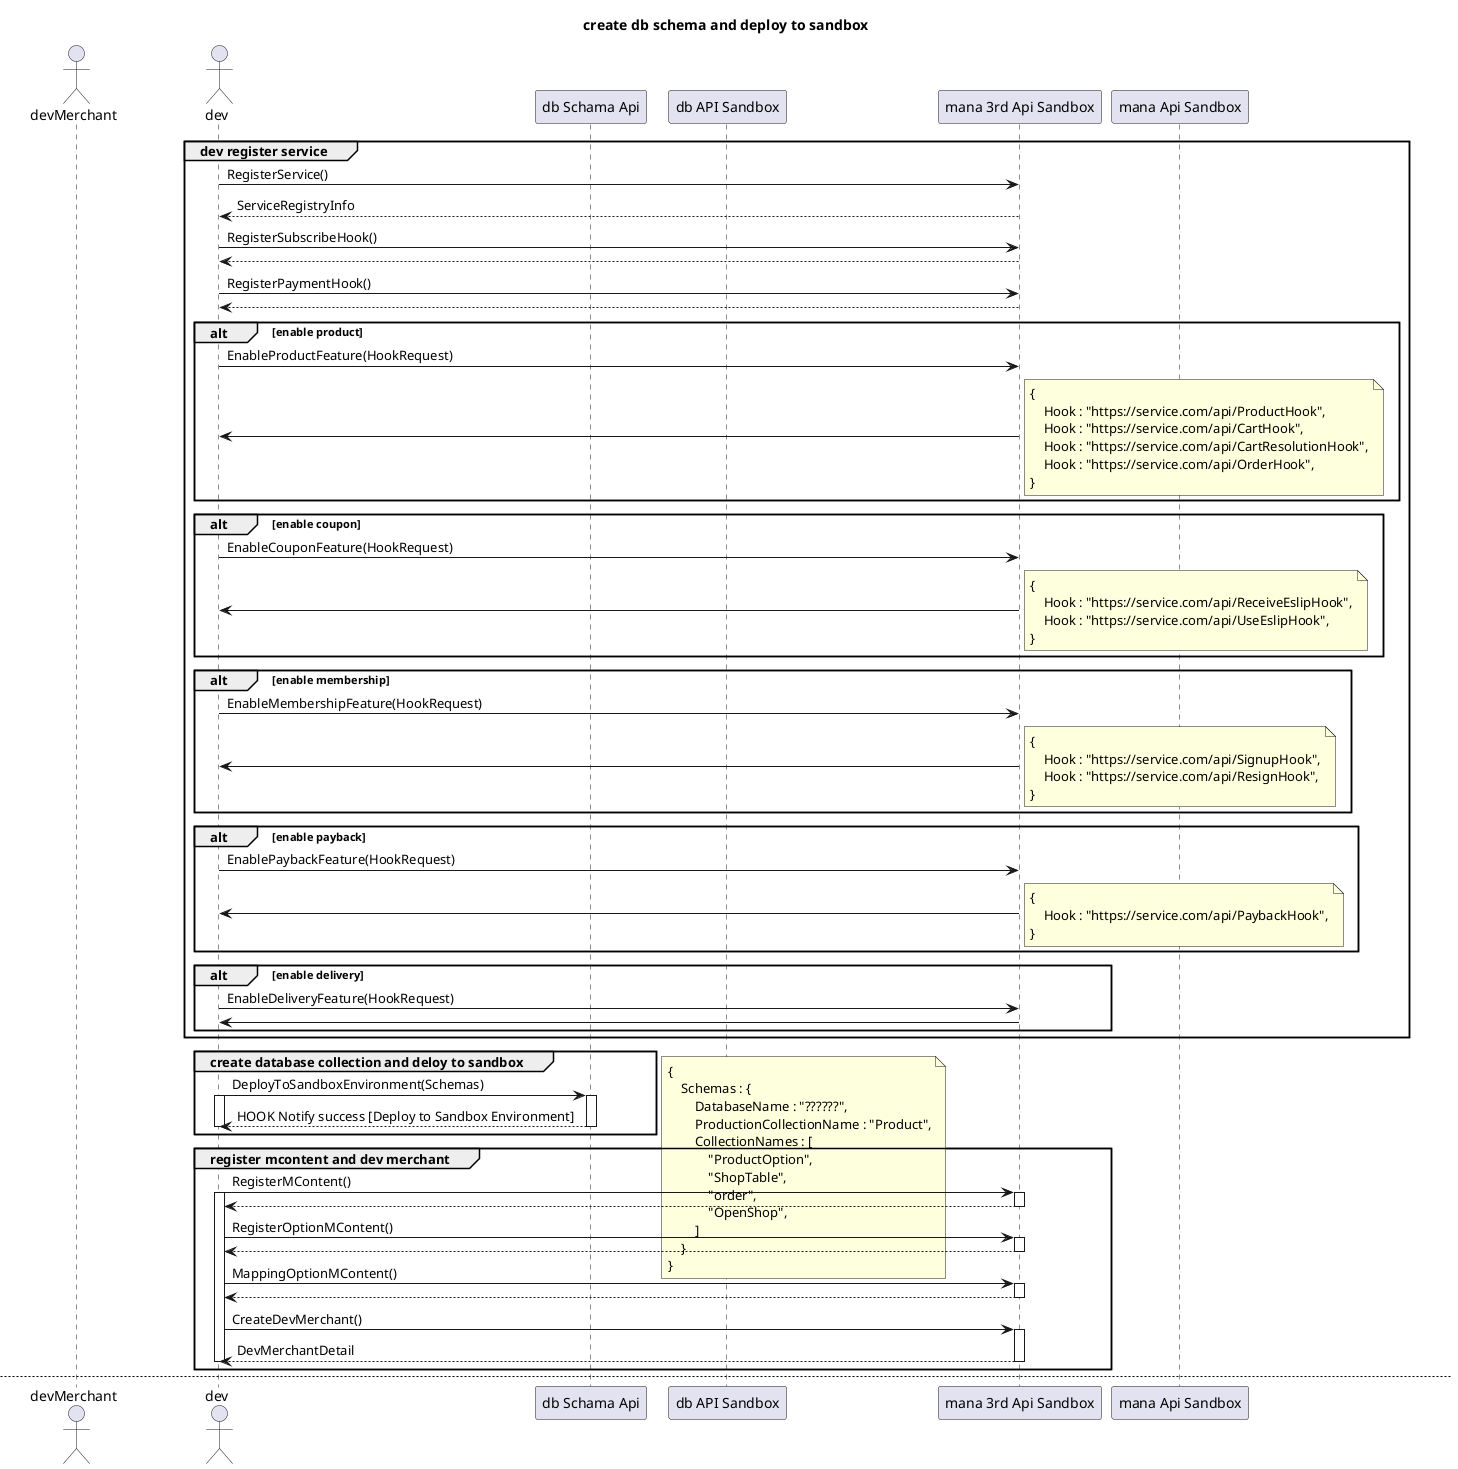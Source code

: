 @startuml manage-db
title create db schema and deploy to sandbox

actor devMerchant
actor dev
participant "db Schama Api" as dbSchamaApi
participant "db API Sandbox" as dbApi
participant "mana 3rd Api Sandbox" as 3rd
participant "mana Api Sandbox" as manaapi

group dev register service
dev -> 3rd : RegisterService()
dev <-- 3rd : ServiceRegistryInfo
dev -> 3rd : RegisterSubscribeHook()
dev <-- 3rd 
dev -> 3rd : RegisterPaymentHook()
dev <-- 3rd 
alt enable product 
dev -> 3rd : EnableProductFeature(HookRequest)
dev <- 3rd 
note right
    { 
        Hook : "https://service.com/api/ProductHook",
        Hook : "https://service.com/api/CartHook",
        Hook : "https://service.com/api/CartResolutionHook",
        Hook : "https://service.com/api/OrderHook", 
    }
end note
end
alt enable coupon 
dev -> 3rd : EnableCouponFeature(HookRequest)
dev <- 3rd 
note right
    { 
        Hook : "https://service.com/api/ReceiveEslipHook",
        Hook : "https://service.com/api/UseEslipHook", 
    }
end note
end
alt enable membership 
dev -> 3rd : EnableMembershipFeature(HookRequest)
dev <- 3rd 
note right
    { 
        Hook : "https://service.com/api/SignupHook",
        Hook : "https://service.com/api/ResignHook",
    }
end note
end
alt enable payback 
dev -> 3rd : EnablePaybackFeature(HookRequest)
dev <- 3rd 
note right
    { 
        Hook : "https://service.com/api/PaybackHook",
    }
end note
end
alt enable delivery 
dev -> 3rd : EnableDeliveryFeature(HookRequest)
dev <- 3rd 
end
end

group create database collection and deloy to sandbox
    dev -> dbSchamaApi : DeployToSandboxEnvironment(Schemas)
    activate dev
    activate dbSchamaApi
    dev <-- dbSchamaApi : HOOK Notify success [Deploy to Sandbox Environment]
    deactivate dev
    deactivate dbSchamaApi
end

note right
    { 
        Schemas : {
            DatabaseName : "??????",
            ProductionCollectionName : "Product",
            CollectionNames : [
                "ProductOption",
                "ShopTable",
                "order",
                "OpenShop",
            ]
        }
    }
end note

group register mcontent and dev merchant

dev -> 3rd : RegisterMContent()
activate dev
activate 3rd
dev <-- 3rd : 
deactivate 3rd
dev -> 3rd : RegisterOptionMContent()
activate 3rd
dev <-- 3rd : 
deactivate 3rd
dev -> 3rd : MappingOptionMContent()
activate 3rd
dev <-- 3rd : 
deactivate 3rd
dev -> 3rd : CreateDevMerchant()
activate 3rd
dev <-- 3rd : DevMerchantDetail
deactivate 3rd
deactivate dev

end

newpage test dev activity

group test dev merchant Subscribe Service

devMerchant -> manaapi : SubscribeService() 
activate devMerchant
activate manaapi
devMerchant <-- manaapi : response result progressing
deactivate devMerchant
manaapi -> manaapi : create collection\nfor merchant by sandbox\nschema environment
manaapi -> dev : HOOK notify some merchant subscribe they service
activate dev
alt Auto Verify = off
dev -> dbApi : DatabaseManagementAPISandbox.CreateDocument() // init data for merchant
activate dbApi
dev <-- dbApi : 
deactivate dbApi
dev -> 3rd : DatabaseManagementAPISandbox.ApproveSubscription()
activate 3rd
dev <-- 3rd : 
deactivate dev
devMerchant <-- 3rd : notify subscribed (endpoint or url of backend for manage merchant data)
activate devMerchant
deactivate devMerchant
deactivate 3rd
else Auto Verify = on
devMerchant <-- manaapi : notify subscribed (endpoint or url of backend for manage merchant data)
activate devMerchant
deactivate devMerchant
deactivate manaapi
end

end

group test dev merchant create product and register product endpoint

devMerchant -> dev : create product
activate devMerchant
activate dev
dev -> dbApi : DatabaseManagementAPISandbox.CreateDocument(JToken product)
activate dbApi
dbApi -> dbApi : Validate base class schema (ManaProduct) 
note right    
    e.g. 
        public class BaseProduct
        {
            [JsonProperty("_id", Required = Required.Always)]
            public string _id { get; set; }

            [JsonProperty("name", Required = Required.Always)]
            public string Name { get; set; }

            [JsonProperty("url", Required = Required.Always)]
            public string Url { get; set; }

            [JsonProperty("description", Required = Required.Default)]
            public string Description { get; set; }
        }
end note
alt Valid schema
dbApi -> dbApi : Insert BsonDocument to mongo db
end
dev <-- dbApi : response status OkResult(); / BadRequestObjectResult(product);
deactivate dbApi
dev -> 3rd : ThirdAPISandbox.RegisterProduct()
activate 3rd
dev <-- 3rd : ManaLinkRegistry
deactivate 3rd
devMerchant <-- dev : ManaLinkRegistry
deactivate dev
deactivate devMerchant

end
@enduml